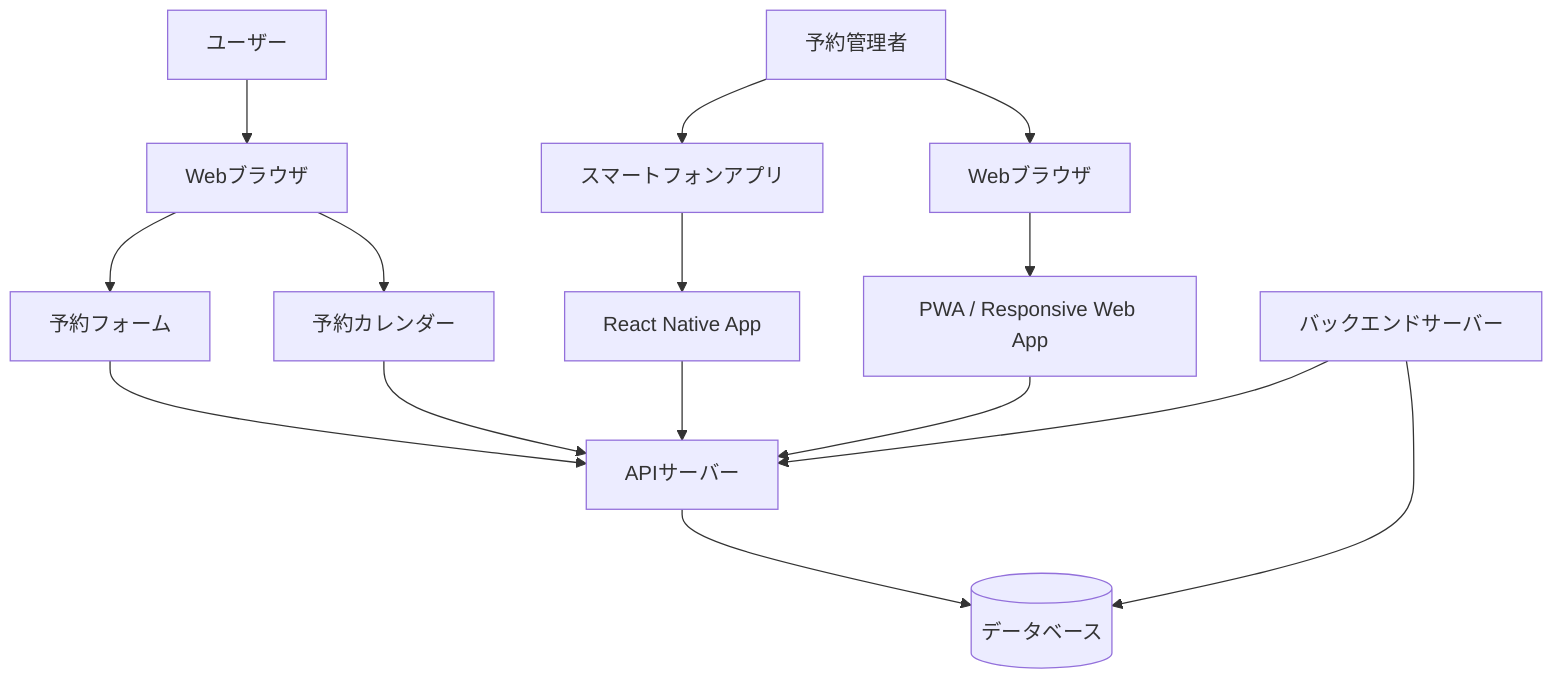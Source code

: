 graph TD
    A[ユーザー] --> B[Webブラウザ]
    B --> C[予約フォーム]
    B --> D[予約カレンダー]
    E[予約管理者] --> F[スマートフォンアプリ]
    E --> G[Webブラウザ]
    F --> H[React Native App]
    G --> I[PWA / Responsive Web App]
    C --> J[APIサーバー]
    D --> J
    H --> J
    I --> J
    J --> K[(データベース)]
    L[バックエンドサーバー] --> J
    L --> K